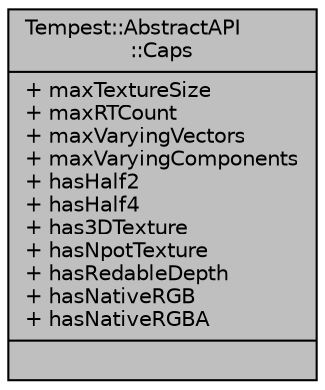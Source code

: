 digraph "Tempest::AbstractAPI::Caps"
{
  edge [fontname="Helvetica",fontsize="10",labelfontname="Helvetica",labelfontsize="10"];
  node [fontname="Helvetica",fontsize="10",shape=record];
  Node1 [label="{Tempest::AbstractAPI\l::Caps\n|+ maxTextureSize\l+ maxRTCount\l+ maxVaryingVectors\l+ maxVaryingComponents\l+ hasHalf2\l+ hasHalf4\l+ has3DTexture\l+ hasNpotTexture\l+ hasRedableDepth\l+ hasNativeRGB\l+ hasNativeRGBA\l|}",height=0.2,width=0.4,color="black", fillcolor="grey75", style="filled", fontcolor="black"];
}

